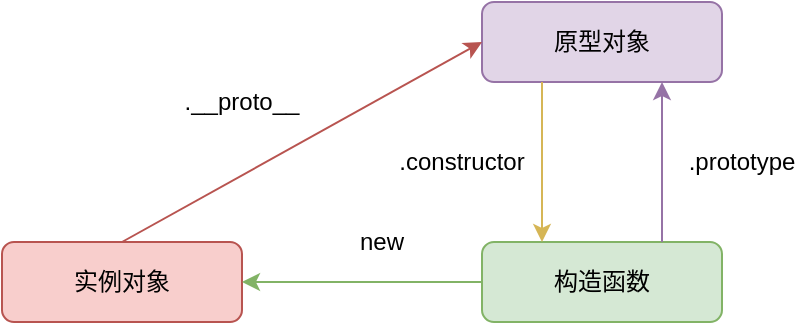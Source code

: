 <mxfile version="12.4.2" type="device" pages="1"><diagram id="Ed7ZIexu5s1mp6d3kqyb" name="Page-1"><mxGraphModel dx="946" dy="591" grid="1" gridSize="10" guides="1" tooltips="1" connect="1" arrows="1" fold="1" page="1" pageScale="1" pageWidth="827" pageHeight="1169" math="0" shadow="0"><root><mxCell id="0"/><mxCell id="1" parent="0"/><mxCell id="iTlgRpWv4HO870X7oeb4-7" value=".prototype" style="text;html=1;strokeColor=none;fillColor=none;align=center;verticalAlign=middle;whiteSpace=wrap;rounded=0;" vertex="1" parent="1"><mxGeometry x="620" y="190" width="60" height="20" as="geometry"/></mxCell><mxCell id="iTlgRpWv4HO870X7oeb4-8" value=".constructor" style="text;html=1;strokeColor=none;fillColor=none;align=center;verticalAlign=middle;whiteSpace=wrap;rounded=0;" vertex="1" parent="1"><mxGeometry x="480" y="190" width="60" height="20" as="geometry"/></mxCell><mxCell id="iTlgRpWv4HO870X7oeb4-19" value=".__proto__" style="text;html=1;strokeColor=none;fillColor=none;align=center;verticalAlign=middle;whiteSpace=wrap;rounded=0;" vertex="1" parent="1"><mxGeometry x="370" y="160" width="60" height="20" as="geometry"/></mxCell><mxCell id="iTlgRpWv4HO870X7oeb4-21" value="实例对象" style="rounded=1;whiteSpace=wrap;html=1;fillColor=#f8cecc;strokeColor=#b85450;" vertex="1" parent="1"><mxGeometry x="280" y="240" width="120" height="40" as="geometry"/></mxCell><mxCell id="iTlgRpWv4HO870X7oeb4-28" style="edgeStyle=orthogonalEdgeStyle;rounded=0;orthogonalLoop=1;jettySize=auto;html=1;entryX=1;entryY=0.5;entryDx=0;entryDy=0;fillColor=#d5e8d4;strokeColor=#82b366;" edge="1" parent="1" source="iTlgRpWv4HO870X7oeb4-22" target="iTlgRpWv4HO870X7oeb4-21"><mxGeometry relative="1" as="geometry"/></mxCell><mxCell id="iTlgRpWv4HO870X7oeb4-22" value="构造函数" style="rounded=1;whiteSpace=wrap;html=1;fillColor=#d5e8d4;strokeColor=#82b366;" vertex="1" parent="1"><mxGeometry x="520" y="240" width="120" height="40" as="geometry"/></mxCell><mxCell id="iTlgRpWv4HO870X7oeb4-23" value="原型对象" style="rounded=1;whiteSpace=wrap;html=1;fillColor=#e1d5e7;strokeColor=#9673a6;" vertex="1" parent="1"><mxGeometry x="520" y="120" width="120" height="40" as="geometry"/></mxCell><mxCell id="iTlgRpWv4HO870X7oeb4-24" value="" style="endArrow=classic;html=1;exitX=0.25;exitY=1;exitDx=0;exitDy=0;entryX=0.25;entryY=0;entryDx=0;entryDy=0;fillColor=#fff2cc;strokeColor=#d6b656;" edge="1" parent="1" source="iTlgRpWv4HO870X7oeb4-23" target="iTlgRpWv4HO870X7oeb4-22"><mxGeometry width="50" height="50" relative="1" as="geometry"><mxPoint x="340" y="440" as="sourcePoint"/><mxPoint x="390" y="390" as="targetPoint"/></mxGeometry></mxCell><mxCell id="iTlgRpWv4HO870X7oeb4-25" value="" style="endArrow=classic;html=1;exitX=0.75;exitY=0;exitDx=0;exitDy=0;entryX=0.75;entryY=1;entryDx=0;entryDy=0;fillColor=#e1d5e7;strokeColor=#9673a6;" edge="1" parent="1" source="iTlgRpWv4HO870X7oeb4-22" target="iTlgRpWv4HO870X7oeb4-23"><mxGeometry width="50" height="50" relative="1" as="geometry"><mxPoint x="590" y="390" as="sourcePoint"/><mxPoint x="590" y="220" as="targetPoint"/></mxGeometry></mxCell><mxCell id="iTlgRpWv4HO870X7oeb4-27" value="" style="endArrow=classic;html=1;exitX=0.5;exitY=0;exitDx=0;exitDy=0;entryX=0;entryY=0.5;entryDx=0;entryDy=0;fillColor=#f8cecc;strokeColor=#b85450;" edge="1" parent="1" source="iTlgRpWv4HO870X7oeb4-21" target="iTlgRpWv4HO870X7oeb4-23"><mxGeometry width="50" height="50" relative="1" as="geometry"><mxPoint x="460" y="170" as="sourcePoint"/><mxPoint x="510" y="120" as="targetPoint"/></mxGeometry></mxCell><mxCell id="iTlgRpWv4HO870X7oeb4-29" value="new" style="text;html=1;strokeColor=none;fillColor=none;align=center;verticalAlign=middle;whiteSpace=wrap;rounded=0;" vertex="1" parent="1"><mxGeometry x="450" y="230" width="40" height="20" as="geometry"/></mxCell></root></mxGraphModel></diagram></mxfile>